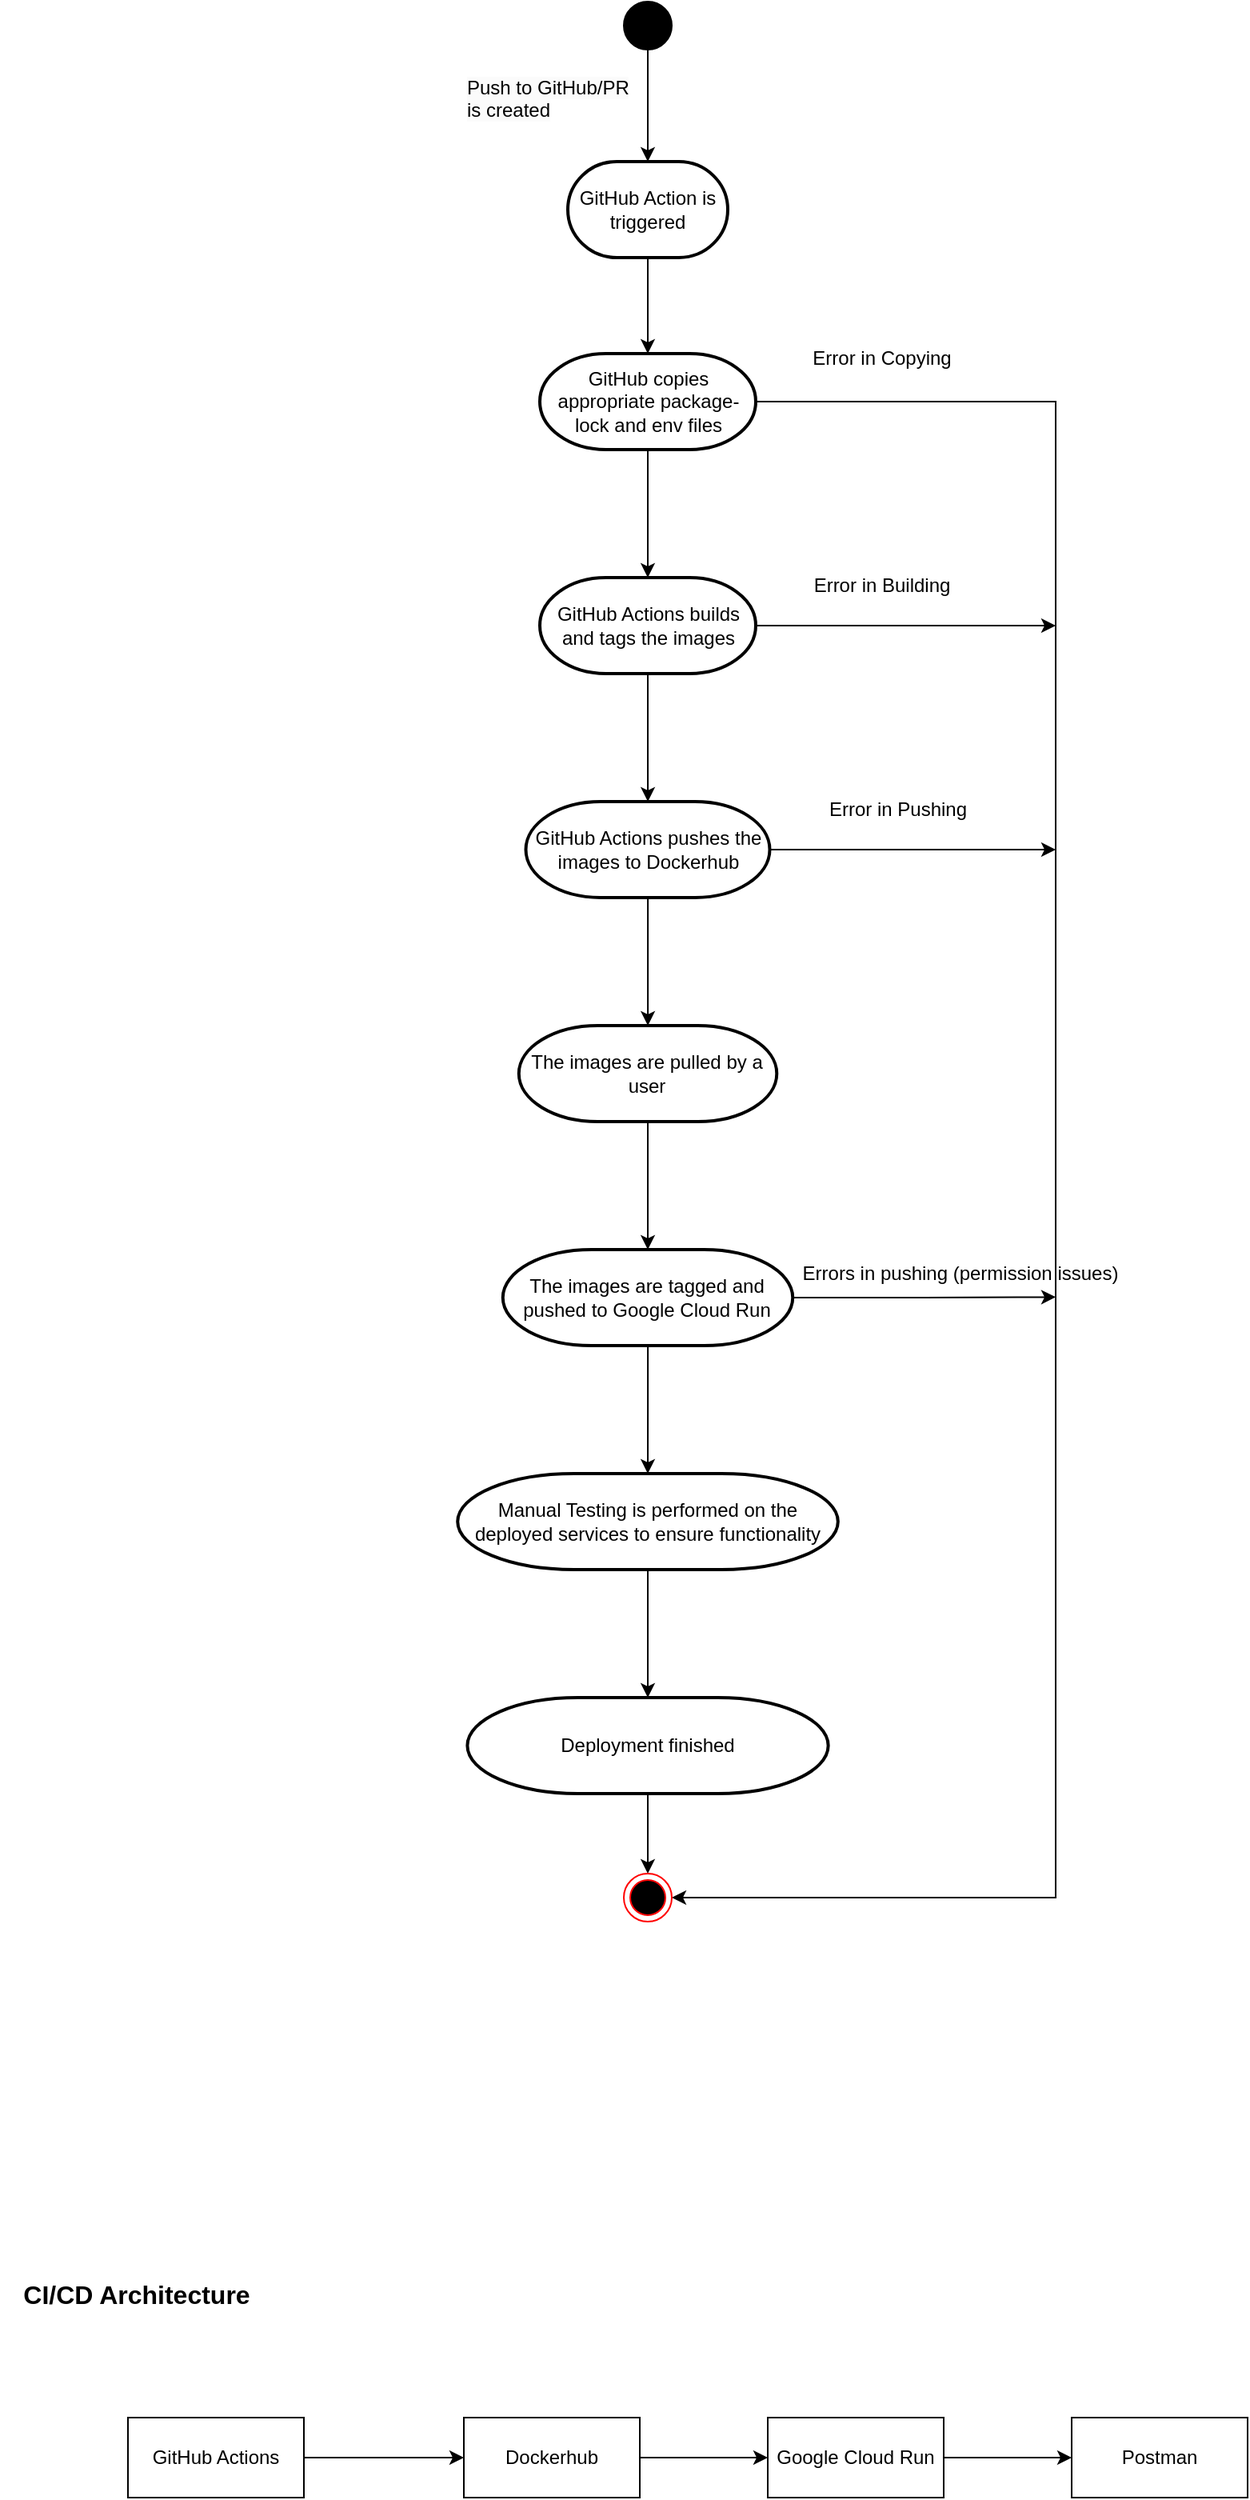 <mxfile version="21.6.6" type="device">
  <diagram name="Page-1" id="pgvO-jH7PHoVt-YxzpMe">
    <mxGraphModel dx="1195" dy="632" grid="1" gridSize="10" guides="1" tooltips="1" connect="1" arrows="1" fold="1" page="1" pageScale="1" pageWidth="850" pageHeight="1100" math="0" shadow="0">
      <root>
        <mxCell id="0" />
        <mxCell id="1" parent="0" />
        <mxCell id="QM7vnvy7jlmai9FDgtIz-5" style="edgeStyle=orthogonalEdgeStyle;rounded=0;orthogonalLoop=1;jettySize=auto;html=1;exitX=0.5;exitY=1;exitDx=0;exitDy=0;exitPerimeter=0;" edge="1" parent="1" source="QM7vnvy7jlmai9FDgtIz-1" target="QM7vnvy7jlmai9FDgtIz-4">
          <mxGeometry relative="1" as="geometry" />
        </mxCell>
        <mxCell id="QM7vnvy7jlmai9FDgtIz-1" value="" style="verticalLabelPosition=bottom;verticalAlign=top;html=1;shape=mxgraph.flowchart.on-page_reference;fillColor=#000000;" vertex="1" parent="1">
          <mxGeometry x="390" y="50" width="30" height="30" as="geometry" />
        </mxCell>
        <mxCell id="QM7vnvy7jlmai9FDgtIz-9" style="edgeStyle=orthogonalEdgeStyle;rounded=0;orthogonalLoop=1;jettySize=auto;html=1;exitX=0.5;exitY=1;exitDx=0;exitDy=0;exitPerimeter=0;entryX=0.5;entryY=0;entryDx=0;entryDy=0;entryPerimeter=0;" edge="1" parent="1" source="QM7vnvy7jlmai9FDgtIz-4" target="QM7vnvy7jlmai9FDgtIz-8">
          <mxGeometry relative="1" as="geometry" />
        </mxCell>
        <mxCell id="QM7vnvy7jlmai9FDgtIz-4" value="GitHub Action is triggered" style="strokeWidth=2;html=1;shape=mxgraph.flowchart.terminator;whiteSpace=wrap;" vertex="1" parent="1">
          <mxGeometry x="355" y="150" width="100" height="60" as="geometry" />
        </mxCell>
        <mxCell id="QM7vnvy7jlmai9FDgtIz-6" value="&lt;span style=&quot;color: rgb(0, 0, 0); font-family: Helvetica; font-size: 12px; font-style: normal; font-variant-ligatures: normal; font-variant-caps: normal; font-weight: 400; letter-spacing: normal; orphans: 2; text-align: center; text-indent: 0px; text-transform: none; widows: 2; word-spacing: 0px; -webkit-text-stroke-width: 0px; background-color: rgb(251, 251, 251); text-decoration-thickness: initial; text-decoration-style: initial; text-decoration-color: initial; float: none; display: inline !important;&quot;&gt;Push to GitHub/PR is created&lt;/span&gt;" style="text;whiteSpace=wrap;html=1;" vertex="1" parent="1">
          <mxGeometry x="290" y="90" width="110" height="40" as="geometry" />
        </mxCell>
        <mxCell id="QM7vnvy7jlmai9FDgtIz-12" value="" style="edgeStyle=orthogonalEdgeStyle;rounded=0;orthogonalLoop=1;jettySize=auto;html=1;" edge="1" parent="1" source="QM7vnvy7jlmai9FDgtIz-8" target="QM7vnvy7jlmai9FDgtIz-11">
          <mxGeometry relative="1" as="geometry" />
        </mxCell>
        <mxCell id="QM7vnvy7jlmai9FDgtIz-30" style="edgeStyle=orthogonalEdgeStyle;rounded=0;orthogonalLoop=1;jettySize=auto;html=1;exitX=1;exitY=0.5;exitDx=0;exitDy=0;exitPerimeter=0;entryX=1;entryY=0.5;entryDx=0;entryDy=0;" edge="1" parent="1" source="QM7vnvy7jlmai9FDgtIz-8" target="QM7vnvy7jlmai9FDgtIz-28">
          <mxGeometry relative="1" as="geometry">
            <mxPoint x="680" y="299.667" as="targetPoint" />
            <Array as="points">
              <mxPoint x="660" y="300" />
              <mxPoint x="660" y="1235" />
            </Array>
          </mxGeometry>
        </mxCell>
        <mxCell id="QM7vnvy7jlmai9FDgtIz-8" value="GitHub copies appropriate package-lock and env files" style="strokeWidth=2;html=1;shape=mxgraph.flowchart.terminator;whiteSpace=wrap;" vertex="1" parent="1">
          <mxGeometry x="337.5" y="270" width="135" height="60" as="geometry" />
        </mxCell>
        <mxCell id="QM7vnvy7jlmai9FDgtIz-14" value="" style="edgeStyle=orthogonalEdgeStyle;rounded=0;orthogonalLoop=1;jettySize=auto;html=1;" edge="1" parent="1" source="QM7vnvy7jlmai9FDgtIz-11" target="QM7vnvy7jlmai9FDgtIz-13">
          <mxGeometry relative="1" as="geometry" />
        </mxCell>
        <mxCell id="QM7vnvy7jlmai9FDgtIz-32" style="edgeStyle=orthogonalEdgeStyle;rounded=0;orthogonalLoop=1;jettySize=auto;html=1;" edge="1" parent="1" source="QM7vnvy7jlmai9FDgtIz-11">
          <mxGeometry relative="1" as="geometry">
            <mxPoint x="660" y="440" as="targetPoint" />
          </mxGeometry>
        </mxCell>
        <mxCell id="QM7vnvy7jlmai9FDgtIz-11" value="GitHub Actions builds and tags the images" style="strokeWidth=2;html=1;shape=mxgraph.flowchart.terminator;whiteSpace=wrap;" vertex="1" parent="1">
          <mxGeometry x="337.5" y="410" width="135" height="60" as="geometry" />
        </mxCell>
        <mxCell id="QM7vnvy7jlmai9FDgtIz-18" value="" style="edgeStyle=orthogonalEdgeStyle;rounded=0;orthogonalLoop=1;jettySize=auto;html=1;" edge="1" parent="1" source="QM7vnvy7jlmai9FDgtIz-13" target="QM7vnvy7jlmai9FDgtIz-17">
          <mxGeometry relative="1" as="geometry" />
        </mxCell>
        <mxCell id="QM7vnvy7jlmai9FDgtIz-34" style="edgeStyle=orthogonalEdgeStyle;rounded=0;orthogonalLoop=1;jettySize=auto;html=1;" edge="1" parent="1" source="QM7vnvy7jlmai9FDgtIz-13">
          <mxGeometry relative="1" as="geometry">
            <mxPoint x="660" y="580" as="targetPoint" />
          </mxGeometry>
        </mxCell>
        <mxCell id="QM7vnvy7jlmai9FDgtIz-13" value="GitHub Actions pushes the images to Dockerhub" style="strokeWidth=2;html=1;shape=mxgraph.flowchart.terminator;whiteSpace=wrap;" vertex="1" parent="1">
          <mxGeometry x="328.75" y="550" width="152.5" height="60" as="geometry" />
        </mxCell>
        <mxCell id="QM7vnvy7jlmai9FDgtIz-20" value="" style="edgeStyle=orthogonalEdgeStyle;rounded=0;orthogonalLoop=1;jettySize=auto;html=1;" edge="1" parent="1" source="QM7vnvy7jlmai9FDgtIz-17" target="QM7vnvy7jlmai9FDgtIz-19">
          <mxGeometry relative="1" as="geometry" />
        </mxCell>
        <mxCell id="QM7vnvy7jlmai9FDgtIz-17" value="The images are pulled by a user" style="strokeWidth=2;html=1;shape=mxgraph.flowchart.terminator;whiteSpace=wrap;" vertex="1" parent="1">
          <mxGeometry x="324.39" y="690" width="161.25" height="60" as="geometry" />
        </mxCell>
        <mxCell id="QM7vnvy7jlmai9FDgtIz-22" value="" style="edgeStyle=orthogonalEdgeStyle;rounded=0;orthogonalLoop=1;jettySize=auto;html=1;" edge="1" parent="1" source="QM7vnvy7jlmai9FDgtIz-19" target="QM7vnvy7jlmai9FDgtIz-21">
          <mxGeometry relative="1" as="geometry" />
        </mxCell>
        <mxCell id="QM7vnvy7jlmai9FDgtIz-37" style="edgeStyle=orthogonalEdgeStyle;rounded=0;orthogonalLoop=1;jettySize=auto;html=1;exitX=1;exitY=0.5;exitDx=0;exitDy=0;exitPerimeter=0;" edge="1" parent="1" source="QM7vnvy7jlmai9FDgtIz-19">
          <mxGeometry relative="1" as="geometry">
            <mxPoint x="660" y="859.667" as="targetPoint" />
          </mxGeometry>
        </mxCell>
        <mxCell id="QM7vnvy7jlmai9FDgtIz-19" value="The images are tagged and pushed to Google Cloud Run" style="strokeWidth=2;html=1;shape=mxgraph.flowchart.terminator;whiteSpace=wrap;" vertex="1" parent="1">
          <mxGeometry x="314.38" y="830" width="181.25" height="60" as="geometry" />
        </mxCell>
        <mxCell id="QM7vnvy7jlmai9FDgtIz-26" value="" style="edgeStyle=orthogonalEdgeStyle;rounded=0;orthogonalLoop=1;jettySize=auto;html=1;" edge="1" parent="1" source="QM7vnvy7jlmai9FDgtIz-21" target="QM7vnvy7jlmai9FDgtIz-25">
          <mxGeometry relative="1" as="geometry" />
        </mxCell>
        <mxCell id="QM7vnvy7jlmai9FDgtIz-21" value="Manual Testing is performed on the deployed services to ensure functionality" style="strokeWidth=2;html=1;shape=mxgraph.flowchart.terminator;whiteSpace=wrap;" vertex="1" parent="1">
          <mxGeometry x="286.11" y="970" width="237.8" height="60" as="geometry" />
        </mxCell>
        <mxCell id="QM7vnvy7jlmai9FDgtIz-29" style="edgeStyle=orthogonalEdgeStyle;rounded=0;orthogonalLoop=1;jettySize=auto;html=1;entryX=0.5;entryY=0;entryDx=0;entryDy=0;" edge="1" parent="1" source="QM7vnvy7jlmai9FDgtIz-25" target="QM7vnvy7jlmai9FDgtIz-28">
          <mxGeometry relative="1" as="geometry" />
        </mxCell>
        <mxCell id="QM7vnvy7jlmai9FDgtIz-25" value="Deployment finished" style="strokeWidth=2;html=1;shape=mxgraph.flowchart.terminator;whiteSpace=wrap;" vertex="1" parent="1">
          <mxGeometry x="292.2" y="1110" width="225.62" height="60" as="geometry" />
        </mxCell>
        <mxCell id="QM7vnvy7jlmai9FDgtIz-28" value="" style="ellipse;html=1;shape=endState;fillColor=#000000;strokeColor=#ff0000;" vertex="1" parent="1">
          <mxGeometry x="390" y="1220" width="30" height="30" as="geometry" />
        </mxCell>
        <mxCell id="QM7vnvy7jlmai9FDgtIz-31" value="Error in Copying" style="text;html=1;align=center;verticalAlign=middle;resizable=0;points=[];autosize=1;strokeColor=none;fillColor=none;" vertex="1" parent="1">
          <mxGeometry x="495.63" y="258" width="110" height="30" as="geometry" />
        </mxCell>
        <mxCell id="QM7vnvy7jlmai9FDgtIz-33" value="Error in Building" style="text;html=1;align=center;verticalAlign=middle;resizable=0;points=[];autosize=1;strokeColor=none;fillColor=none;" vertex="1" parent="1">
          <mxGeometry x="495.63" y="400" width="110" height="30" as="geometry" />
        </mxCell>
        <mxCell id="QM7vnvy7jlmai9FDgtIz-35" value="Error in Pushing" style="text;html=1;align=center;verticalAlign=middle;resizable=0;points=[];autosize=1;strokeColor=none;fillColor=none;" vertex="1" parent="1">
          <mxGeometry x="505.63" y="540" width="110" height="30" as="geometry" />
        </mxCell>
        <mxCell id="QM7vnvy7jlmai9FDgtIz-38" value="Errors in pushing (permission issues)" style="text;html=1;align=center;verticalAlign=middle;resizable=0;points=[];autosize=1;strokeColor=none;fillColor=none;" vertex="1" parent="1">
          <mxGeometry x="490" y="830" width="220" height="30" as="geometry" />
        </mxCell>
        <mxCell id="QM7vnvy7jlmai9FDgtIz-40" value="CI/CD Architecture" style="text;html=1;align=center;verticalAlign=middle;resizable=0;points=[];autosize=1;strokeColor=none;fillColor=none;fontSize=16;fontStyle=1" vertex="1" parent="1">
          <mxGeometry y="1468" width="170" height="30" as="geometry" />
        </mxCell>
        <mxCell id="QM7vnvy7jlmai9FDgtIz-47" style="edgeStyle=orthogonalEdgeStyle;rounded=0;orthogonalLoop=1;jettySize=auto;html=1;" edge="1" parent="1" source="QM7vnvy7jlmai9FDgtIz-46">
          <mxGeometry relative="1" as="geometry">
            <mxPoint x="290" y="1585" as="targetPoint" />
          </mxGeometry>
        </mxCell>
        <mxCell id="QM7vnvy7jlmai9FDgtIz-46" value="GitHub Actions" style="html=1;whiteSpace=wrap;" vertex="1" parent="1">
          <mxGeometry x="80" y="1560" width="110" height="50" as="geometry" />
        </mxCell>
        <mxCell id="QM7vnvy7jlmai9FDgtIz-50" value="" style="edgeStyle=orthogonalEdgeStyle;rounded=0;orthogonalLoop=1;jettySize=auto;html=1;" edge="1" parent="1" source="QM7vnvy7jlmai9FDgtIz-48" target="QM7vnvy7jlmai9FDgtIz-49">
          <mxGeometry relative="1" as="geometry" />
        </mxCell>
        <mxCell id="QM7vnvy7jlmai9FDgtIz-48" value="Dockerhub" style="html=1;whiteSpace=wrap;" vertex="1" parent="1">
          <mxGeometry x="290" y="1560" width="110" height="50" as="geometry" />
        </mxCell>
        <mxCell id="QM7vnvy7jlmai9FDgtIz-52" value="" style="edgeStyle=orthogonalEdgeStyle;rounded=0;orthogonalLoop=1;jettySize=auto;html=1;" edge="1" parent="1" source="QM7vnvy7jlmai9FDgtIz-49" target="QM7vnvy7jlmai9FDgtIz-51">
          <mxGeometry relative="1" as="geometry" />
        </mxCell>
        <mxCell id="QM7vnvy7jlmai9FDgtIz-49" value="Google Cloud Run" style="html=1;whiteSpace=wrap;" vertex="1" parent="1">
          <mxGeometry x="480" y="1560" width="110" height="50" as="geometry" />
        </mxCell>
        <mxCell id="QM7vnvy7jlmai9FDgtIz-51" value="Postman" style="html=1;whiteSpace=wrap;" vertex="1" parent="1">
          <mxGeometry x="670" y="1560" width="110" height="50" as="geometry" />
        </mxCell>
      </root>
    </mxGraphModel>
  </diagram>
</mxfile>
